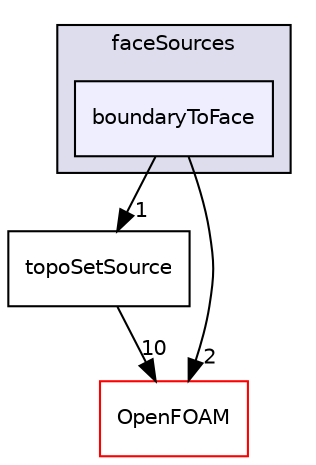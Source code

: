 digraph "src/meshTools/sets/faceSources/boundaryToFace" {
  bgcolor=transparent;
  compound=true
  node [ fontsize="10", fontname="Helvetica"];
  edge [ labelfontsize="10", labelfontname="Helvetica"];
  subgraph clusterdir_ca21e004451e80f3d57c68df6e02dd61 {
    graph [ bgcolor="#ddddee", pencolor="black", label="faceSources" fontname="Helvetica", fontsize="10", URL="dir_ca21e004451e80f3d57c68df6e02dd61.html"]
  dir_7b36277a2bd0ea66ae7192764c087365 [shape=box, label="boundaryToFace", style="filled", fillcolor="#eeeeff", pencolor="black", URL="dir_7b36277a2bd0ea66ae7192764c087365.html"];
  }
  dir_ffdc7a49b4414cf981ba8f0aa91f3c24 [shape=box label="topoSetSource" URL="dir_ffdc7a49b4414cf981ba8f0aa91f3c24.html"];
  dir_c5473ff19b20e6ec4dfe5c310b3778a8 [shape=box label="OpenFOAM" color="red" URL="dir_c5473ff19b20e6ec4dfe5c310b3778a8.html"];
  dir_ffdc7a49b4414cf981ba8f0aa91f3c24->dir_c5473ff19b20e6ec4dfe5c310b3778a8 [headlabel="10", labeldistance=1.5 headhref="dir_001857_001888.html"];
  dir_7b36277a2bd0ea66ae7192764c087365->dir_ffdc7a49b4414cf981ba8f0aa91f3c24 [headlabel="1", labeldistance=1.5 headhref="dir_001828_001857.html"];
  dir_7b36277a2bd0ea66ae7192764c087365->dir_c5473ff19b20e6ec4dfe5c310b3778a8 [headlabel="2", labeldistance=1.5 headhref="dir_001828_001888.html"];
}
